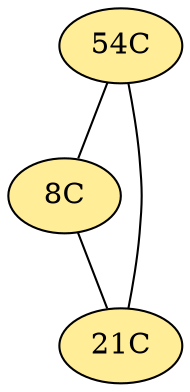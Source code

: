// The Round Table
graph {
	"54C" [fillcolor="#FFED97" style=radial]
	"8C" [fillcolor="#FFED97" style=radial]
	"54C" -- "8C" [penwidth=1]
	"54C" [fillcolor="#FFED97" style=radial]
	"21C" [fillcolor="#FFED97" style=radial]
	"54C" -- "21C" [penwidth=1]
	"8C" [fillcolor="#FFED97" style=radial]
	"21C" [fillcolor="#FFED97" style=radial]
	"8C" -- "21C" [penwidth=1]
}
